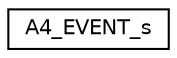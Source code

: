 digraph "Graphical Class Hierarchy"
{
 // LATEX_PDF_SIZE
  edge [fontname="Helvetica",fontsize="10",labelfontname="Helvetica",labelfontsize="10"];
  node [fontname="Helvetica",fontsize="10",shape=record];
  rankdir="LR";
  Node0 [label="A4_EVENT_s",height=0.2,width=0.4,color="black", fillcolor="white", style="filled",URL="$structA4__EVENT__s.html",tooltip=" "];
}
